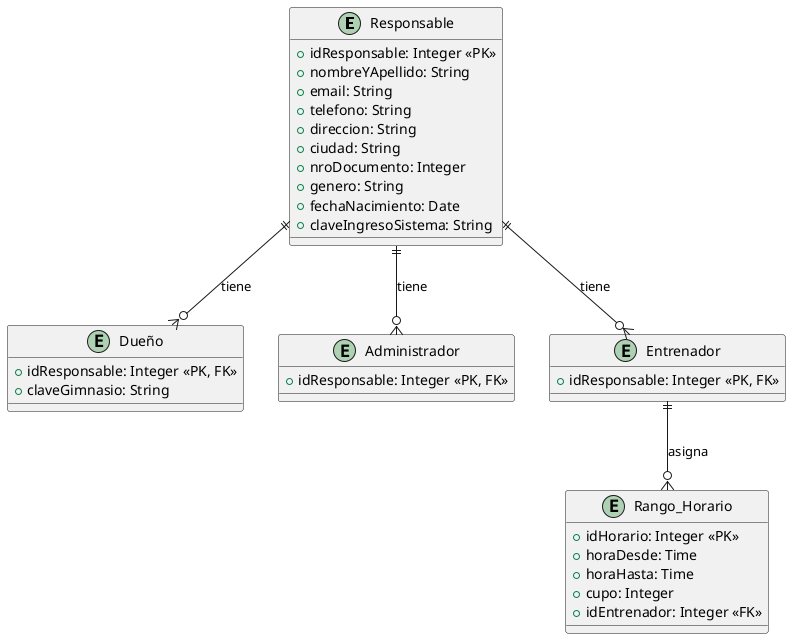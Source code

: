 @startuml
entity "Responsable" as Responsable {
    + idResponsable: Integer <<PK>>
    + nombreYApellido: String
    + email: String
    + telefono: String
    + direccion: String
    + ciudad: String
    + nroDocumento: Integer
    + genero: String
    + fechaNacimiento: Date
    + claveIngresoSistema: String
}

entity "Dueño" as Dueno {
    + idResponsable: Integer <<PK, FK>>
    + claveGimnasio: String
}

entity "Administrador" as Administrador {
    + idResponsable: Integer <<PK, FK>>
}

entity "Entrenador" as Entrenador {
    + idResponsable: Integer <<PK, FK>>
}

entity "Rango_Horario" as Rango_Horario {
    + idHorario: Integer <<PK>>
    + horaDesde: Time
    + horaHasta: Time
    + cupo: Integer
    + idEntrenador: Integer <<FK>>
}

Responsable ||--o{ Dueno : "tiene"
Responsable ||--o{ Administrador : "tiene"
Responsable ||--o{ Entrenador : "tiene"
Entrenador ||--o{ Rango_Horario : "asigna"
@enduml
